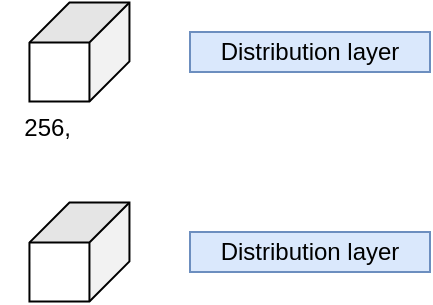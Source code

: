 <mxfile version="22.1.11" type="github">
  <diagram name="第 1 页" id="hDoahNwqy_S9Exu6cREB">
    <mxGraphModel dx="2004" dy="1119" grid="1" gridSize="10" guides="1" tooltips="1" connect="1" arrows="1" fold="1" page="1" pageScale="1" pageWidth="827" pageHeight="1169" math="0" shadow="0">
      <root>
        <mxCell id="0" />
        <mxCell id="1" parent="0" />
        <mxCell id="ioGgBvObvTV-smioKkR5-3" value="Distribution layer" style="rounded=0;whiteSpace=wrap;html=1;fillColor=#dae8fc;strokeColor=#6c8ebf;" vertex="1" parent="1">
          <mxGeometry x="210" y="355" width="120" height="20" as="geometry" />
        </mxCell>
        <mxCell id="ioGgBvObvTV-smioKkR5-12" value="" style="shape=cube;whiteSpace=wrap;html=1;boundedLbl=1;backgroundOutline=1;darkOpacity=0.05;darkOpacity2=0.1;size=20;rotation=90;" vertex="1" parent="1">
          <mxGeometry x="130" y="340" width="49.45" height="50" as="geometry" />
        </mxCell>
        <mxCell id="ioGgBvObvTV-smioKkR5-13" value="" style="shape=cube;whiteSpace=wrap;html=1;boundedLbl=1;backgroundOutline=1;darkOpacity=0.05;darkOpacity2=0.1;size=20;rotation=90;" vertex="1" parent="1">
          <mxGeometry x="130" y="440" width="49.45" height="50" as="geometry" />
        </mxCell>
        <mxCell id="ioGgBvObvTV-smioKkR5-15" value="Distribution layer" style="rounded=0;whiteSpace=wrap;html=1;fillColor=#dae8fc;strokeColor=#6c8ebf;" vertex="1" parent="1">
          <mxGeometry x="210" y="455" width="120" height="20" as="geometry" />
        </mxCell>
        <mxCell id="ioGgBvObvTV-smioKkR5-16" value="256,&amp;nbsp;" style="text;html=1;align=center;verticalAlign=middle;resizable=0;points=[];autosize=1;strokeColor=none;fillColor=none;" vertex="1" parent="1">
          <mxGeometry x="115" y="388" width="50" height="30" as="geometry" />
        </mxCell>
      </root>
    </mxGraphModel>
  </diagram>
</mxfile>
